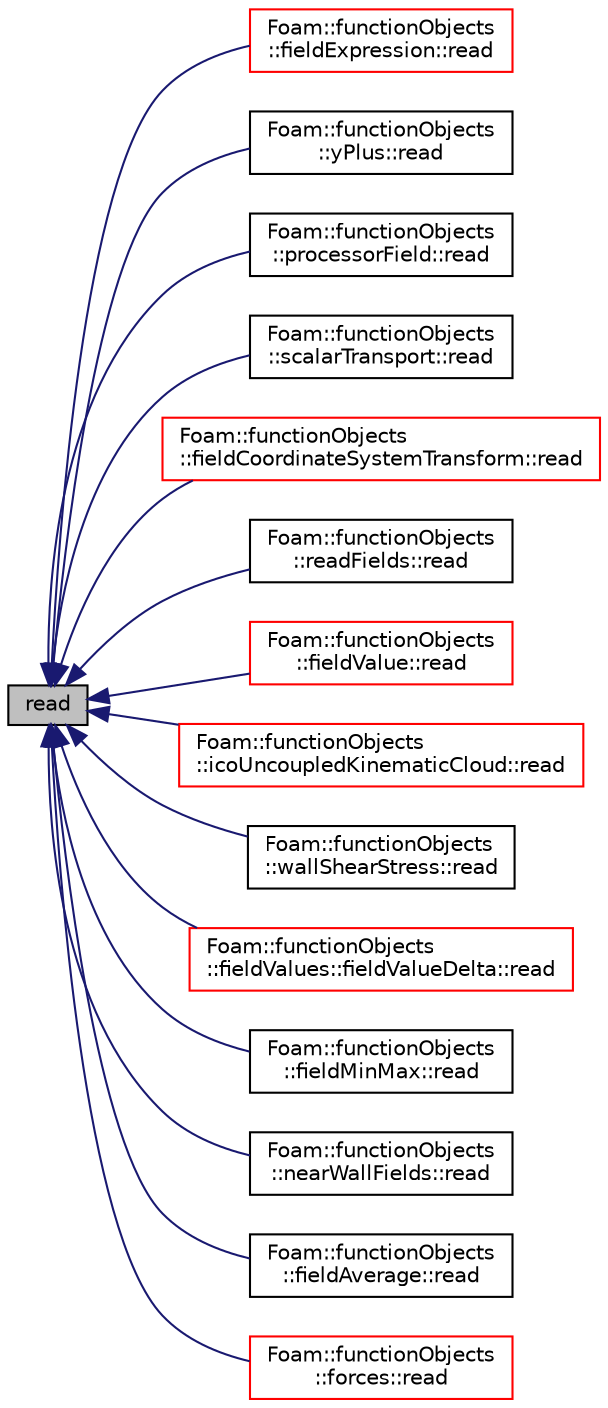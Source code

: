 digraph "read"
{
  bgcolor="transparent";
  edge [fontname="Helvetica",fontsize="10",labelfontname="Helvetica",labelfontsize="10"];
  node [fontname="Helvetica",fontsize="10",shape=record];
  rankdir="LR";
  Node1 [label="read",height=0.2,width=0.4,color="black", fillcolor="grey75", style="filled", fontcolor="black"];
  Node1 -> Node2 [dir="back",color="midnightblue",fontsize="10",style="solid",fontname="Helvetica"];
  Node2 [label="Foam::functionObjects\l::fieldExpression::read",height=0.2,width=0.4,color="red",URL="$a00772.html#afac0600fef97b05534a595ce00b272ed",tooltip="Read the fieldExpression data. "];
  Node1 -> Node3 [dir="back",color="midnightblue",fontsize="10",style="solid",fontname="Helvetica"];
  Node3 [label="Foam::functionObjects\l::yPlus::read",height=0.2,width=0.4,color="black",URL="$a03007.html#afac0600fef97b05534a595ce00b272ed",tooltip="Read the yPlus data. "];
  Node1 -> Node4 [dir="back",color="midnightblue",fontsize="10",style="solid",fontname="Helvetica"];
  Node4 [label="Foam::functionObjects\l::processorField::read",height=0.2,width=0.4,color="black",URL="$a02034.html#afac0600fef97b05534a595ce00b272ed",tooltip="Read the input data. "];
  Node1 -> Node5 [dir="back",color="midnightblue",fontsize="10",style="solid",fontname="Helvetica"];
  Node5 [label="Foam::functionObjects\l::scalarTransport::read",height=0.2,width=0.4,color="black",URL="$a02318.html#afac0600fef97b05534a595ce00b272ed",tooltip="Read the scalarTransport data. "];
  Node1 -> Node6 [dir="back",color="midnightblue",fontsize="10",style="solid",fontname="Helvetica"];
  Node6 [label="Foam::functionObjects\l::fieldCoordinateSystemTransform::read",height=0.2,width=0.4,color="red",URL="$a00769.html#afac0600fef97b05534a595ce00b272ed",tooltip="Read the input data. "];
  Node1 -> Node7 [dir="back",color="midnightblue",fontsize="10",style="solid",fontname="Helvetica"];
  Node7 [label="Foam::functionObjects\l::readFields::read",height=0.2,width=0.4,color="black",URL="$a02154.html#afac0600fef97b05534a595ce00b272ed",tooltip="Read the set of fields from dictionary. "];
  Node1 -> Node8 [dir="back",color="midnightblue",fontsize="10",style="solid",fontname="Helvetica"];
  Node8 [label="Foam::functionObjects\l::fieldValue::read",height=0.2,width=0.4,color="red",URL="$a00784.html#a6ce0c64db98eb6144d363dbfc86104eb",tooltip="Read from dictionary. "];
  Node1 -> Node9 [dir="back",color="midnightblue",fontsize="10",style="solid",fontname="Helvetica"];
  Node9 [label="Foam::functionObjects\l::icoUncoupledKinematicCloud::read",height=0.2,width=0.4,color="red",URL="$a01045.html#afac0600fef97b05534a595ce00b272ed",tooltip="Read the controls. "];
  Node1 -> Node10 [dir="back",color="midnightblue",fontsize="10",style="solid",fontname="Helvetica"];
  Node10 [label="Foam::functionObjects\l::wallShearStress::read",height=0.2,width=0.4,color="black",URL="$a02964.html#afac0600fef97b05534a595ce00b272ed",tooltip="Read the wallShearStress data. "];
  Node1 -> Node11 [dir="back",color="midnightblue",fontsize="10",style="solid",fontname="Helvetica"];
  Node11 [label="Foam::functionObjects\l::fieldValues::fieldValueDelta::read",height=0.2,width=0.4,color="red",URL="$a00786.html#afac0600fef97b05534a595ce00b272ed",tooltip="Read from dictionary. "];
  Node1 -> Node12 [dir="back",color="midnightblue",fontsize="10",style="solid",fontname="Helvetica"];
  Node12 [label="Foam::functionObjects\l::fieldMinMax::read",height=0.2,width=0.4,color="black",URL="$a00777.html#afac0600fef97b05534a595ce00b272ed",tooltip="Read the field min/max data. "];
  Node1 -> Node13 [dir="back",color="midnightblue",fontsize="10",style="solid",fontname="Helvetica"];
  Node13 [label="Foam::functionObjects\l::nearWallFields::read",height=0.2,width=0.4,color="black",URL="$a01621.html#afac0600fef97b05534a595ce00b272ed",tooltip="Read the controls. "];
  Node1 -> Node14 [dir="back",color="midnightblue",fontsize="10",style="solid",fontname="Helvetica"];
  Node14 [label="Foam::functionObjects\l::fieldAverage::read",height=0.2,width=0.4,color="black",URL="$a00767.html#afac0600fef97b05534a595ce00b272ed",tooltip="Read the field average data. "];
  Node1 -> Node15 [dir="back",color="midnightblue",fontsize="10",style="solid",fontname="Helvetica"];
  Node15 [label="Foam::functionObjects\l::forces::read",height=0.2,width=0.4,color="red",URL="$a00871.html#afac0600fef97b05534a595ce00b272ed",tooltip="Read the forces data. "];
}
